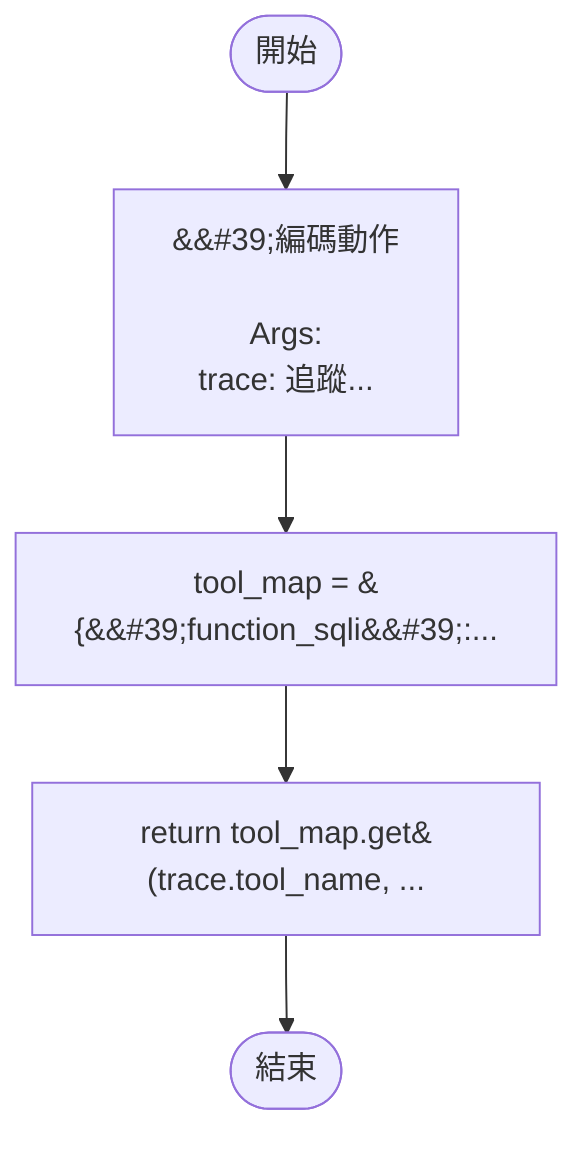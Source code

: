 flowchart TB
    n1([開始])
    n2([結束])
    n3[&amp;&#35;39;編碼動作\n\n        Args:\n            trace: 追蹤...]
    n4[tool_map = &#123;&amp;&#35;39;function_sqli&amp;&#35;39;:...]
    n5[return tool_map.get&#40;trace.tool_name, ...]
    n1 --> n3
    n3 --> n4
    n4 --> n5
    n5 --> n2